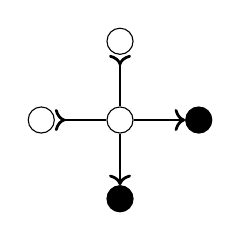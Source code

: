 \begin{tikzpicture}[%
  wnode/.style={circle,fill=white,draw},
  bnode/.style={circle,fill=black,draw},
  thickline/.style={line width=1pt}]
  \node[wnode] (O) {};
  \node[wnode] (O1) [left of=O]  {};
  \node[wnode] (O2) [above of=O]  {};
  \node[bnode] (N1) [right of=O] {};
  \node[bnode] (N2) [below of=O] {};
  \path[thickline, >-] (O1) edge (O);
  \path[thickline, >-] (O2) edge (O);
  \draw[thickline,->] (O) to node {} (N1);
  \draw[thickline,->] (O) to node {} (N2);
\end{tikzpicture}
